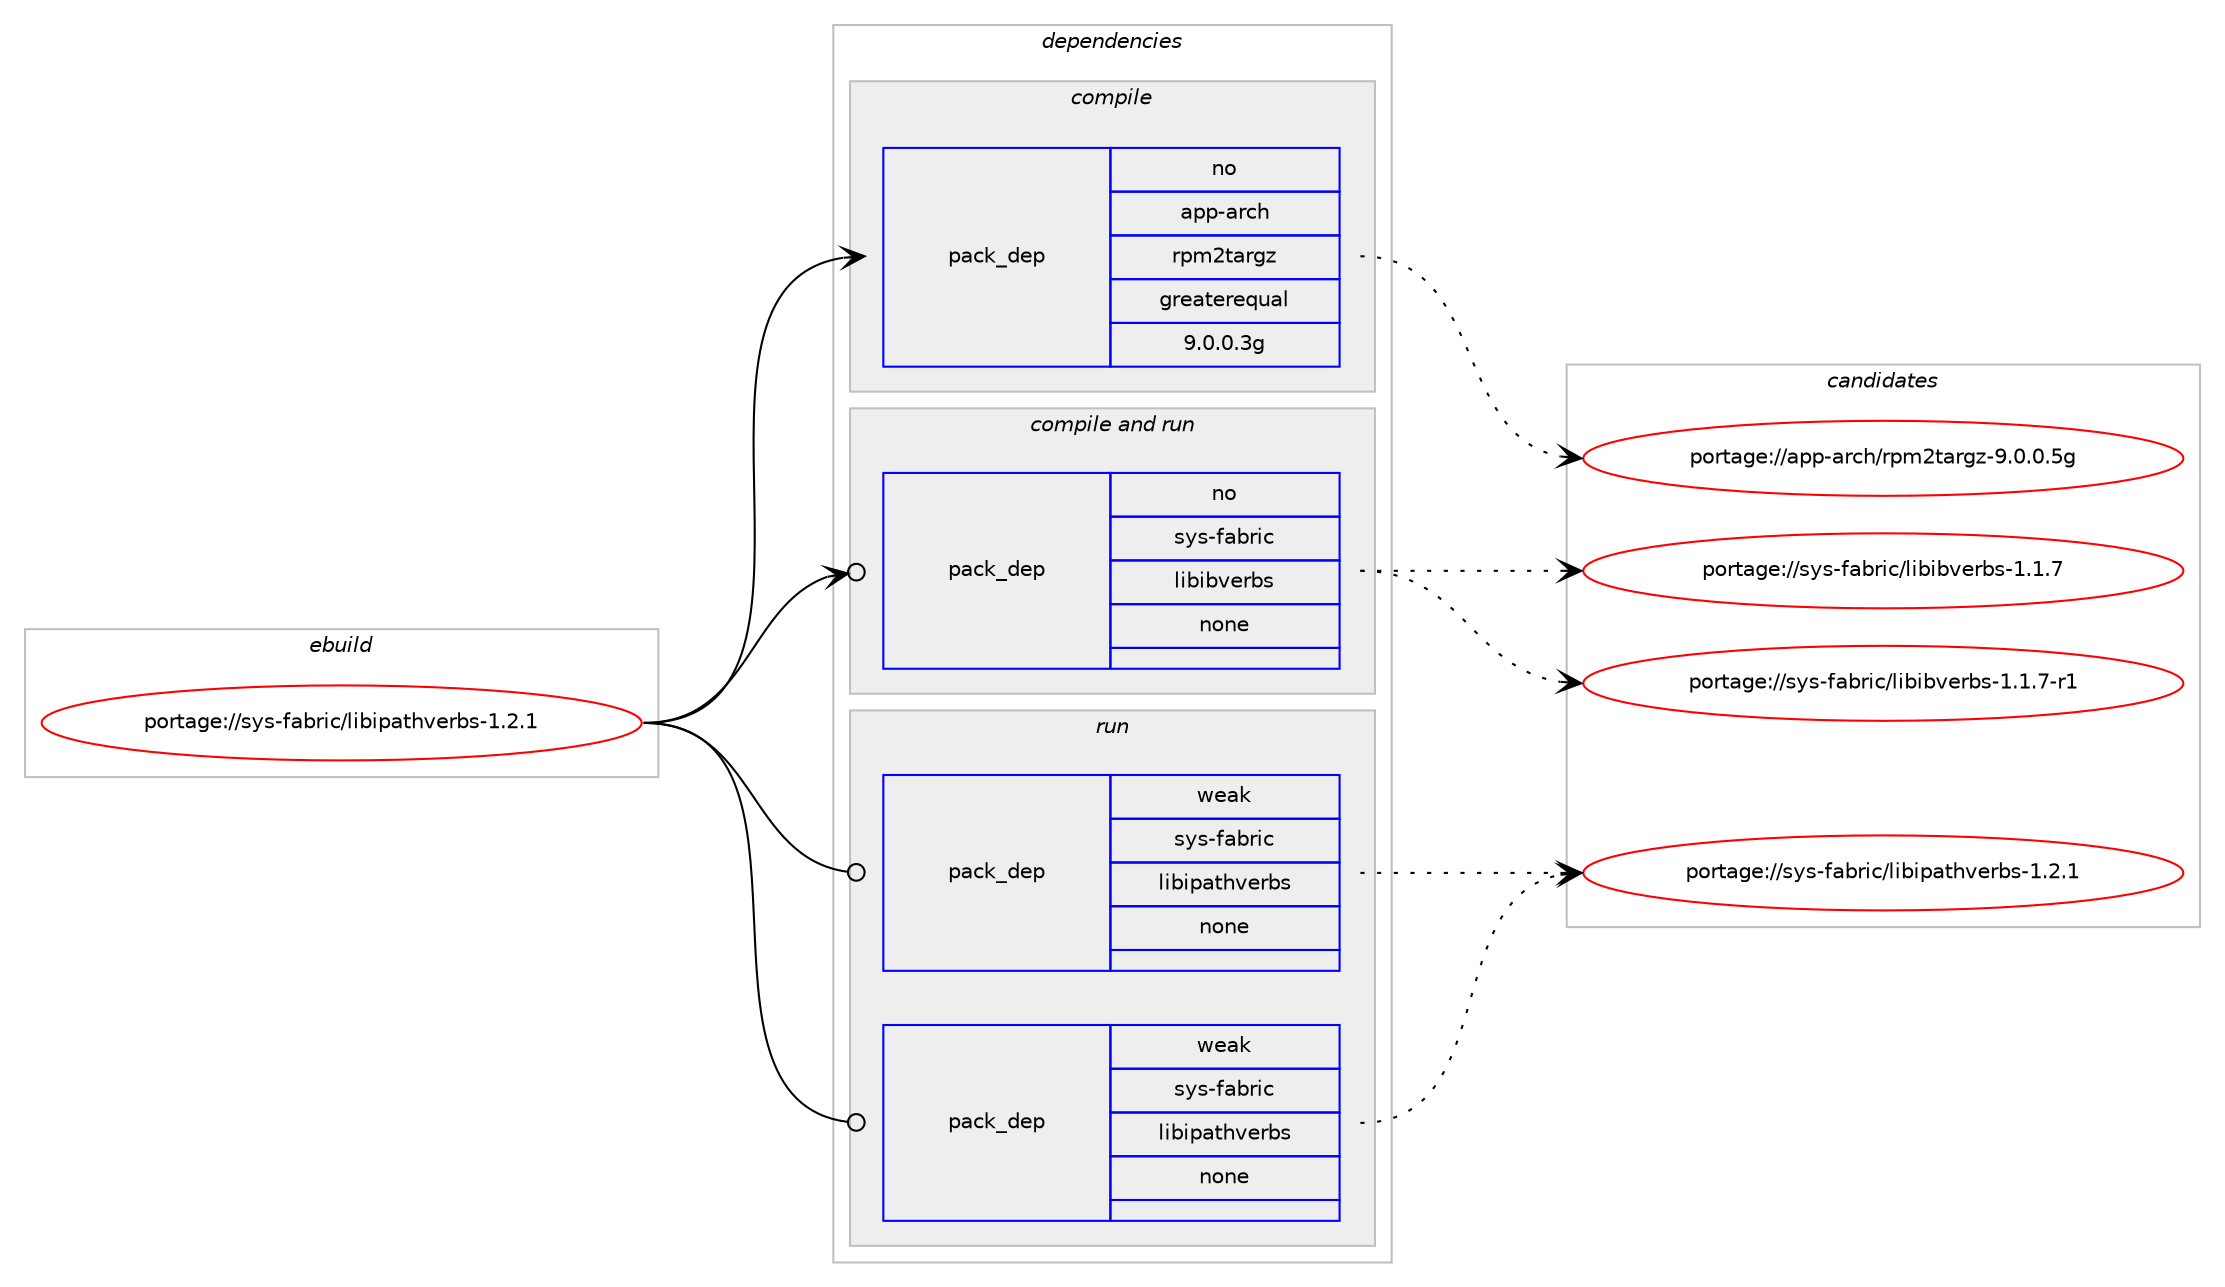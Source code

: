 digraph prolog {

# *************
# Graph options
# *************

newrank=true;
concentrate=true;
compound=true;
graph [rankdir=LR,fontname=Helvetica,fontsize=10,ranksep=1.5];#, ranksep=2.5, nodesep=0.2];
edge  [arrowhead=vee];
node  [fontname=Helvetica,fontsize=10];

# **********
# The ebuild
# **********

subgraph cluster_leftcol {
color=gray;
rank=same;
label=<<i>ebuild</i>>;
id [label="portage://sys-fabric/libipathverbs-1.2.1", color=red, width=4, href="../sys-fabric/libipathverbs-1.2.1.svg"];
}

# ****************
# The dependencies
# ****************

subgraph cluster_midcol {
color=gray;
label=<<i>dependencies</i>>;
subgraph cluster_compile {
fillcolor="#eeeeee";
style=filled;
label=<<i>compile</i>>;
subgraph pack314486 {
dependency424274 [label=<<TABLE BORDER="0" CELLBORDER="1" CELLSPACING="0" CELLPADDING="4" WIDTH="220"><TR><TD ROWSPAN="6" CELLPADDING="30">pack_dep</TD></TR><TR><TD WIDTH="110">no</TD></TR><TR><TD>app-arch</TD></TR><TR><TD>rpm2targz</TD></TR><TR><TD>greaterequal</TD></TR><TR><TD>9.0.0.3g</TD></TR></TABLE>>, shape=none, color=blue];
}
id:e -> dependency424274:w [weight=20,style="solid",arrowhead="vee"];
}
subgraph cluster_compileandrun {
fillcolor="#eeeeee";
style=filled;
label=<<i>compile and run</i>>;
subgraph pack314487 {
dependency424275 [label=<<TABLE BORDER="0" CELLBORDER="1" CELLSPACING="0" CELLPADDING="4" WIDTH="220"><TR><TD ROWSPAN="6" CELLPADDING="30">pack_dep</TD></TR><TR><TD WIDTH="110">no</TD></TR><TR><TD>sys-fabric</TD></TR><TR><TD>libibverbs</TD></TR><TR><TD>none</TD></TR><TR><TD></TD></TR></TABLE>>, shape=none, color=blue];
}
id:e -> dependency424275:w [weight=20,style="solid",arrowhead="odotvee"];
}
subgraph cluster_run {
fillcolor="#eeeeee";
style=filled;
label=<<i>run</i>>;
subgraph pack314488 {
dependency424276 [label=<<TABLE BORDER="0" CELLBORDER="1" CELLSPACING="0" CELLPADDING="4" WIDTH="220"><TR><TD ROWSPAN="6" CELLPADDING="30">pack_dep</TD></TR><TR><TD WIDTH="110">weak</TD></TR><TR><TD>sys-fabric</TD></TR><TR><TD>libipathverbs</TD></TR><TR><TD>none</TD></TR><TR><TD></TD></TR></TABLE>>, shape=none, color=blue];
}
id:e -> dependency424276:w [weight=20,style="solid",arrowhead="odot"];
subgraph pack314489 {
dependency424277 [label=<<TABLE BORDER="0" CELLBORDER="1" CELLSPACING="0" CELLPADDING="4" WIDTH="220"><TR><TD ROWSPAN="6" CELLPADDING="30">pack_dep</TD></TR><TR><TD WIDTH="110">weak</TD></TR><TR><TD>sys-fabric</TD></TR><TR><TD>libipathverbs</TD></TR><TR><TD>none</TD></TR><TR><TD></TD></TR></TABLE>>, shape=none, color=blue];
}
id:e -> dependency424277:w [weight=20,style="solid",arrowhead="odot"];
}
}

# **************
# The candidates
# **************

subgraph cluster_choices {
rank=same;
color=gray;
label=<<i>candidates</i>>;

subgraph choice314486 {
color=black;
nodesep=1;
choiceportage971121124597114991044711411210950116971141031224557464846484653103 [label="portage://app-arch/rpm2targz-9.0.0.5g", color=red, width=4,href="../app-arch/rpm2targz-9.0.0.5g.svg"];
dependency424274:e -> choiceportage971121124597114991044711411210950116971141031224557464846484653103:w [style=dotted,weight="100"];
}
subgraph choice314487 {
color=black;
nodesep=1;
choiceportage1151211154510297981141059947108105981059811810111498115454946494655 [label="portage://sys-fabric/libibverbs-1.1.7", color=red, width=4,href="../sys-fabric/libibverbs-1.1.7.svg"];
choiceportage11512111545102979811410599471081059810598118101114981154549464946554511449 [label="portage://sys-fabric/libibverbs-1.1.7-r1", color=red, width=4,href="../sys-fabric/libibverbs-1.1.7-r1.svg"];
dependency424275:e -> choiceportage1151211154510297981141059947108105981059811810111498115454946494655:w [style=dotted,weight="100"];
dependency424275:e -> choiceportage11512111545102979811410599471081059810598118101114981154549464946554511449:w [style=dotted,weight="100"];
}
subgraph choice314488 {
color=black;
nodesep=1;
choiceportage1151211154510297981141059947108105981051129711610411810111498115454946504649 [label="portage://sys-fabric/libipathverbs-1.2.1", color=red, width=4,href="../sys-fabric/libipathverbs-1.2.1.svg"];
dependency424276:e -> choiceportage1151211154510297981141059947108105981051129711610411810111498115454946504649:w [style=dotted,weight="100"];
}
subgraph choice314489 {
color=black;
nodesep=1;
choiceportage1151211154510297981141059947108105981051129711610411810111498115454946504649 [label="portage://sys-fabric/libipathverbs-1.2.1", color=red, width=4,href="../sys-fabric/libipathverbs-1.2.1.svg"];
dependency424277:e -> choiceportage1151211154510297981141059947108105981051129711610411810111498115454946504649:w [style=dotted,weight="100"];
}
}

}
